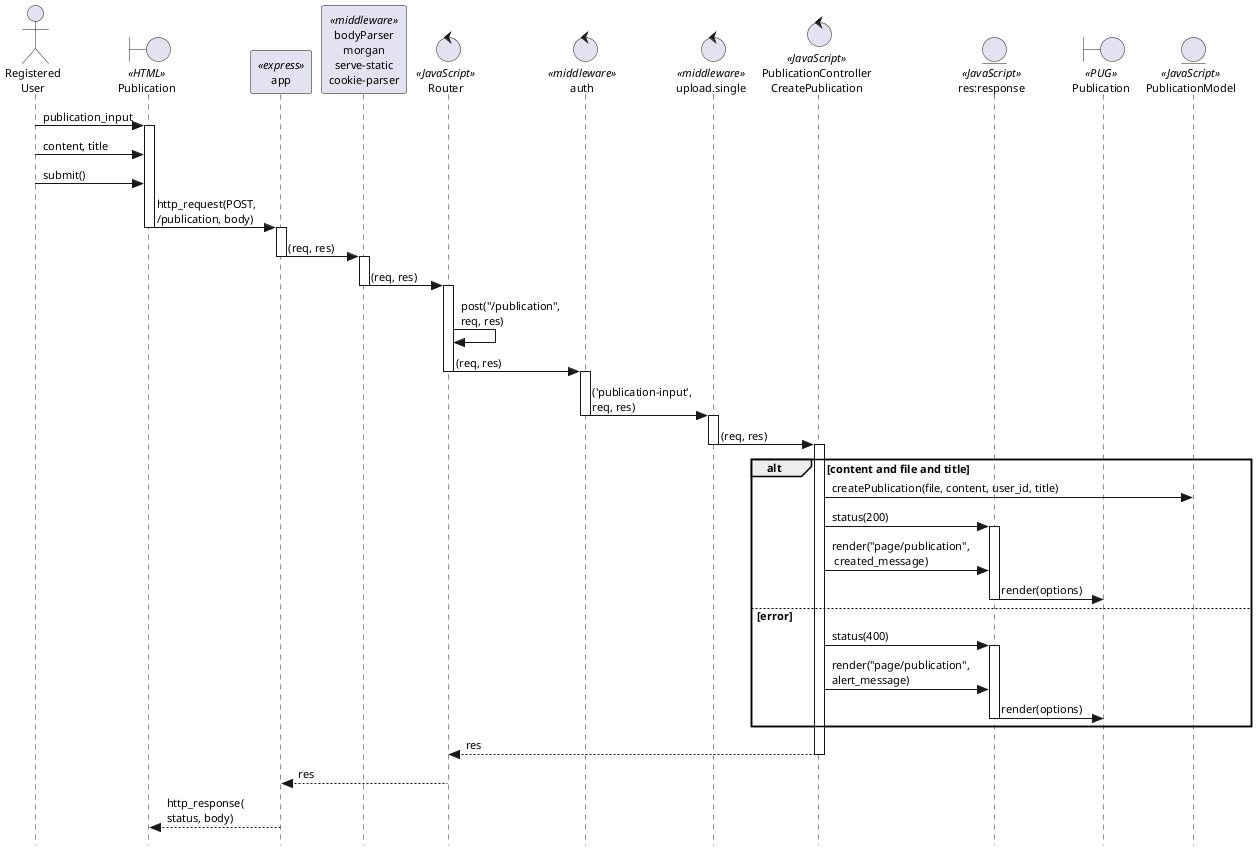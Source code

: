 @startuml
skinparam style strictuml
skinparam defaultFontSize 11
skinparam stereotypePosition top

actor "Registered\nUser" as UserReg

boundary "Publication" as PublicationHtml << HTML >>

participant app << express >>
participant "bodyParser\nmorgan\nserve-static\ncookie-parser" as middlewars << middleware >>

control Router << JavaScript >>

control auth << middleware >>
control "upload.single" as uploadSingle << middleware >>

control "PublicationController\nCreatePublication" as CreatePublicationController << JavaScript >>

entity "res:response" as response << JavaScript >>
boundary "Publication" as PublicationDetailView << PUG >>
entity PublicationModel << JavaScript >>

UserReg -> PublicationHtml: publication_input
activate PublicationHtml
UserReg -> PublicationHtml: content, title
UserReg -> PublicationHtml: submit()
PublicationHtml -> app: http_request(POST, \n/publication, body)
deactivate PublicationHtml
activate app
app -> middlewars: (req, res)
deactivate app
activate middlewars
middlewars -> Router: (req, res)
deactivate middlewars
activate Router
Router -> Router: post("/publication", \nreq, res)
Router -> auth: (req, res)
deactivate Router
activate auth
auth -> uploadSingle: ('publication-input',\nreq, res)
deactivate auth
activate uploadSingle
uploadSingle -> CreatePublicationController: (req, res)
deactivate uploadSingle
activate CreatePublicationController
alt content and file and title
    CreatePublicationController -> PublicationModel: createPublication(file, content, user_id, title)
    CreatePublicationController -> response: status(200)
    activate response
    CreatePublicationController -> response: render("page/publication", \n created_message)
    response -> PublicationDetailView: render(options)
    deactivate response
else error
    CreatePublicationController -> response: status(400)
    activate response
    CreatePublicationController -> response: render("page/publication", \nalert_message)
    response -> PublicationDetailView: render(options)
    deactivate response
end

CreatePublicationController --> Router: res
deactivate CreatePublicationController
Router --> app: res
app --> PublicationHtml: http_response(\nstatus, body)

@enduml